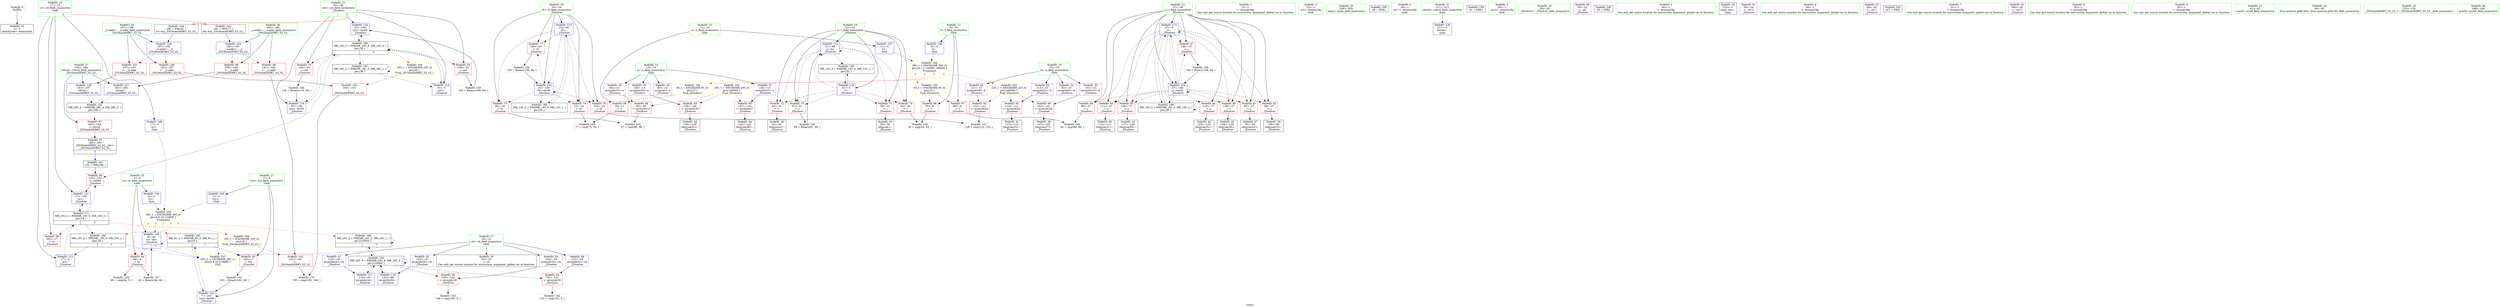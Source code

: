 digraph "SVFG" {
	label="SVFG";

	Node0x558895a25160 [shape=record,color=grey,label="{NodeID: 0\nNullPtr}"];
	Node0x558895a25160 -> Node0x558895a3f830[style=solid];
	Node0x558895a40660 [shape=record,color=red,label="{NodeID: 97\n203\<--183\n\<--retval\n_ZSt3maxIiERKT_S2_S2_\n}"];
	Node0x558895a40660 -> Node0x558895a404c0[style=solid];
	Node0x558895a3e7b0 [shape=record,color=green,label="{NodeID: 14\n13\<--14\na\<--a_field_insensitive\nGlob }"];
	Node0x558895a3e7b0 -> Node0x558895a415b0[style=solid];
	Node0x558895a3e7b0 -> Node0x558895a41680[style=solid];
	Node0x558895a3e7b0 -> Node0x558895a41750[style=solid];
	Node0x558895a3e7b0 -> Node0x558895a41820[style=solid];
	Node0x558895a412b0 [shape=record,color=blue,label="{NodeID: 111\n31\<--68\ni\<--inc\n_Z5solvev\n}"];
	Node0x558895a412b0 -> Node0x558895a42790[style=dashed];
	Node0x558895a412b0 -> Node0x558895a42860[style=dashed];
	Node0x558895a412b0 -> Node0x558895a42930[style=dashed];
	Node0x558895a412b0 -> Node0x558895a42a00[style=dashed];
	Node0x558895a412b0 -> Node0x558895a412b0[style=dashed];
	Node0x558895a412b0 -> Node0x558895a536f0[style=dashed];
	Node0x558895a3f4c0 [shape=record,color=green,label="{NodeID: 28\n185\<--186\n__a.addr\<--__a.addr_field_insensitive\n_ZSt3maxIiERKT_S2_S2_\n}"];
	Node0x558895a3f4c0 -> Node0x558895a40730[style=solid];
	Node0x558895a3f4c0 -> Node0x558895a40800[style=solid];
	Node0x558895a3f4c0 -> Node0x558895a46460[style=solid];
	Node0x558895a58f20 [shape=record,color=yellow,style=double,label="{NodeID: 208\n10V_1 = ENCHI(MR_10V_0)\npts\{18 \}\nFun[_ZSt3maxIiERKT_S2_S2_]}"];
	Node0x558895a58f20 -> Node0x558895a40a70[style=dashed];
	Node0x558895a46530 [shape=record,color=blue,label="{NodeID: 125\n187\<--182\n__b.addr\<--__b\n_ZSt3maxIiERKT_S2_S2_\n}"];
	Node0x558895a46530 -> Node0x558895a408d0[style=dashed];
	Node0x558895a46530 -> Node0x558895a409a0[style=dashed];
	Node0x558895a400b0 [shape=record,color=black,label="{NodeID: 42\n120\<--119\nidxprom25\<--\n_Z5solvev\n}"];
	Node0x558895a41c30 [shape=record,color=purple,label="{NodeID: 56\n104\<--19\narrayidx18\<--ch\n_Z5solvev\n}"];
	Node0x558895a41c30 -> Node0x558895a437d0[style=solid];
	Node0x558895a42790 [shape=record,color=red,label="{NodeID: 70\n54\<--31\n\<--i\n_Z5solvev\n}"];
	Node0x558895a42790 -> Node0x558895a49460[style=solid];
	Node0x558895a492e0 [shape=record,color=grey,label="{NodeID: 167\n124 = cmp(122, 123, )\n}"];
	Node0x558895a432f0 [shape=record,color=red,label="{NodeID: 84\n119\<--37\n\<--j\n_Z5solvev\n}"];
	Node0x558895a432f0 -> Node0x558895a400b0[style=solid];
	Node0x558895a24840 [shape=record,color=green,label="{NodeID: 1\n5\<--1\n\<--dummyObj\nCan only get source location for instruction, argument, global var or function.}"];
	Node0x558895a522f0 [shape=record,color=black,label="{NodeID: 181\nMR_28V_3 = PHI(MR_28V_4, MR_28V_2, )\npts\{184 \}\n}"];
	Node0x558895a522f0 -> Node0x558895a40660[style=dashed];
	Node0x558895a40730 [shape=record,color=red,label="{NodeID: 98\n191\<--185\n\<--__a.addr\n_ZSt3maxIiERKT_S2_S2_\n}"];
	Node0x558895a40730 -> Node0x558895a40a70[style=solid];
	Node0x558895a3e8b0 [shape=record,color=green,label="{NodeID: 15\n15\<--16\nb\<--b_field_insensitive\nGlob }"];
	Node0x558895a3e8b0 -> Node0x558895a418f0[style=solid];
	Node0x558895a3e8b0 -> Node0x558895a419c0[style=solid];
	Node0x558895a3e8b0 -> Node0x558895a41a90[style=solid];
	Node0x558895a3e8b0 -> Node0x558895a41b60[style=solid];
	Node0x558895a447b0 [shape=record,color=yellow,style=double,label="{NodeID: 195\n6V_1 = ENCHI(MR_6V_0)\npts\{10 \}\nFun[_Z5solvev]}"];
	Node0x558895a447b0 -> Node0x558895a42450[style=dashed];
	Node0x558895a447b0 -> Node0x558895a42520[style=dashed];
	Node0x558895a41380 [shape=record,color=blue,label="{NodeID: 112\n17\<--5\nre\<--\n_Z5solvev\n}"];
	Node0x558895a41380 -> Node0x558895a4f0f0[style=dashed];
	Node0x558895a3f590 [shape=record,color=green,label="{NodeID: 29\n187\<--188\n__b.addr\<--__b.addr_field_insensitive\n_ZSt3maxIiERKT_S2_S2_\n}"];
	Node0x558895a3f590 -> Node0x558895a408d0[style=solid];
	Node0x558895a3f590 -> Node0x558895a409a0[style=solid];
	Node0x558895a3f590 -> Node0x558895a46530[style=solid];
	Node0x558895a59030 [shape=record,color=yellow,style=double,label="{NodeID: 209\n16V_1 = ENCHI(MR_16V_0)\npts\{36 \}\nFun[_ZSt3maxIiERKT_S2_S2_]}"];
	Node0x558895a59030 -> Node0x558895a40b40[style=dashed];
	Node0x558895a46600 [shape=record,color=blue,label="{NodeID: 126\n183\<--197\nretval\<--\n_ZSt3maxIiERKT_S2_S2_\n}"];
	Node0x558895a46600 -> Node0x558895a522f0[style=dashed];
	Node0x558895a40180 [shape=record,color=black,label="{NodeID: 43\n127\<--126\nidxprom29\<--\n_Z5solvev\n}"];
	Node0x558895a41d00 [shape=record,color=purple,label="{NodeID: 57\n116\<--19\narrayidx24\<--ch\n_Z5solvev\n}"];
	Node0x558895a41d00 -> Node0x558895a45eb0[style=solid];
	Node0x558895a5b570 [shape=record,color=yellow,style=double,label="{NodeID: 237\n36V_2 = CSCHI(MR_36V_1)\npts\{6 8 18 210000 \}\nCS[]}"];
	Node0x558895a42860 [shape=record,color=red,label="{NodeID: 71\n58\<--31\n\<--i\n_Z5solvev\n}"];
	Node0x558895a42860 -> Node0x558895a3fb00[style=solid];
	Node0x558895a49460 [shape=record,color=grey,label="{NodeID: 168\n56 = cmp(54, 55, )\n}"];
	Node0x558895a433c0 [shape=record,color=red,label="{NodeID: 85\n126\<--37\n\<--j\n_Z5solvev\n}"];
	Node0x558895a433c0 -> Node0x558895a40180[style=solid];
	Node0x558895a24020 [shape=record,color=green,label="{NodeID: 2\n22\<--1\n.str\<--dummyObj\nGlob }"];
	Node0x558895a40800 [shape=record,color=red,label="{NodeID: 99\n200\<--185\n\<--__a.addr\n_ZSt3maxIiERKT_S2_S2_\n}"];
	Node0x558895a40800 -> Node0x558895a466d0[style=solid];
	Node0x558895a3e9b0 [shape=record,color=green,label="{NodeID: 16\n17\<--18\nre\<--re_field_insensitive\nGlob |{|<s4>5}}"];
	Node0x558895a3e9b0 -> Node0x558895a426c0[style=solid];
	Node0x558895a3e9b0 -> Node0x558895a41010[style=solid];
	Node0x558895a3e9b0 -> Node0x558895a41380[style=solid];
	Node0x558895a3e9b0 -> Node0x558895a461f0[style=solid];
	Node0x558895a3e9b0:s4 -> Node0x558895a672e0[style=solid,color=red];
	Node0x558895a44890 [shape=record,color=yellow,style=double,label="{NodeID: 196\n8V_1 = ENCHI(MR_8V_0)\npts\{12 \}\nFun[_Z5solvev]}"];
	Node0x558895a44890 -> Node0x558895a425f0[style=dashed];
	Node0x558895a41450 [shape=record,color=blue,label="{NodeID: 113\n33\<--69\ni5\<--\n_Z5solvev\n}"];
	Node0x558895a41450 -> Node0x558895a42ad0[style=dashed];
	Node0x558895a41450 -> Node0x558895a42ba0[style=dashed];
	Node0x558895a41450 -> Node0x558895a42c70[style=dashed];
	Node0x558895a41450 -> Node0x558895a42d40[style=dashed];
	Node0x558895a41450 -> Node0x558895a462c0[style=dashed];
	Node0x558895a41450 -> Node0x558895a53bf0[style=dashed];
	Node0x558895a3f660 [shape=record,color=green,label="{NodeID: 30\n208\<--209\nmain\<--main_field_insensitive\n}"];
	Node0x558895a466d0 [shape=record,color=blue,label="{NodeID: 127\n183\<--200\nretval\<--\n_ZSt3maxIiERKT_S2_S2_\n}"];
	Node0x558895a466d0 -> Node0x558895a522f0[style=dashed];
	Node0x558895a40250 [shape=record,color=black,label="{NodeID: 44\n130\<--129\nidxprom31\<--\n_Z5solvev\n}"];
	Node0x558895a41dd0 [shape=record,color=purple,label="{NodeID: 58\n131\<--19\narrayidx32\<--ch\n_Z5solvev\n}"];
	Node0x558895a41dd0 -> Node0x558895a43b10[style=solid];
	Node0x558895a66d20 [shape=record,color=black,label="{NodeID: 238\n40 = PHI()\n}"];
	Node0x558895a480e0 [shape=record,color=grey,label="{NodeID: 155\n109 = Binary(108, 69, )\n}"];
	Node0x558895a480e0 -> Node0x558895a45de0[style=solid];
	Node0x558895a42930 [shape=record,color=red,label="{NodeID: 72\n61\<--31\n\<--i\n_Z5solvev\n}"];
	Node0x558895a42930 -> Node0x558895a3fbd0[style=solid];
	Node0x558895a495e0 [shape=record,color=grey,label="{NodeID: 169\n48 = cmp(44, 5, )\n}"];
	Node0x558895a43490 [shape=record,color=red,label="{NodeID: 86\n138\<--37\n\<--j\n_Z5solvev\n}"];
	Node0x558895a43490 -> Node0x558895a40320[style=solid];
	Node0x558895a3d6f0 [shape=record,color=green,label="{NodeID: 3\n24\<--1\n.str.1\<--dummyObj\nGlob }"];
	Node0x558895a52cf0 [shape=record,color=black,label="{NodeID: 183\nMR_4V_2 = PHI(MR_4V_3, MR_4V_1, )\npts\{8 \}\n|{|<s2>7}}"];
	Node0x558895a52cf0 -> Node0x558895a42380[style=dashed];
	Node0x558895a52cf0 -> Node0x558895a46390[style=dashed];
	Node0x558895a52cf0:s2 -> Node0x558895a5b570[style=dashed,color=blue];
	Node0x558895a408d0 [shape=record,color=red,label="{NodeID: 100\n193\<--187\n\<--__b.addr\n_ZSt3maxIiERKT_S2_S2_\n}"];
	Node0x558895a408d0 -> Node0x558895a40b40[style=solid];
	Node0x558895a3eab0 [shape=record,color=green,label="{NodeID: 17\n19\<--21\nch\<--ch_field_insensitive\nGlob }"];
	Node0x558895a3eab0 -> Node0x558895a3fa00[style=solid];
	Node0x558895a3eab0 -> Node0x558895a41c30[style=solid];
	Node0x558895a3eab0 -> Node0x558895a41d00[style=solid];
	Node0x558895a3eab0 -> Node0x558895a41dd0[style=solid];
	Node0x558895a3eab0 -> Node0x558895a41ea0[style=solid];
	Node0x558895a41520 [shape=record,color=blue,label="{NodeID: 114\n35\<--5\ncnt\<--\n_Z5solvev\n}"];
	Node0x558895a41520 -> Node0x558895a54ff0[style=dashed];
	Node0x558895a3f760 [shape=record,color=green,label="{NodeID: 31\n211\<--212\nretval\<--retval_field_insensitive\nmain\n}"];
	Node0x558895a3f760 -> Node0x558895a467a0[style=solid];
	Node0x558895a467a0 [shape=record,color=blue,label="{NodeID: 128\n211\<--5\nretval\<--\nmain\n}"];
	Node0x558895a40320 [shape=record,color=black,label="{NodeID: 45\n139\<--138\nidxprom36\<--\n_Z5solvev\n}"];
	Node0x558895a41ea0 [shape=record,color=purple,label="{NodeID: 59\n143\<--19\narrayidx39\<--ch\n_Z5solvev\n}"];
	Node0x558895a41ea0 -> Node0x558895a46050[style=solid];
	Node0x558895a66e20 [shape=record,color=black,label="{NodeID: 239\n51 = PHI()\n}"];
	Node0x558895a48260 [shape=record,color=grey,label="{NodeID: 156\n68 = Binary(67, 69, )\n}"];
	Node0x558895a48260 -> Node0x558895a412b0[style=solid];
	Node0x558895a42a00 [shape=record,color=red,label="{NodeID: 73\n67\<--31\n\<--i\n_Z5solvev\n}"];
	Node0x558895a42a00 -> Node0x558895a48260[style=solid];
	Node0x558895a49760 [shape=record,color=grey,label="{NodeID: 170\n195 = cmp(192, 194, )\n}"];
	Node0x558895a43560 [shape=record,color=red,label="{NodeID: 87\n148\<--37\n\<--j\n_Z5solvev\n}"];
	Node0x558895a43560 -> Node0x558895a48560[style=solid];
	Node0x558895a3dfe0 [shape=record,color=green,label="{NodeID: 4\n26\<--1\n.str.2\<--dummyObj\nGlob }"];
	Node0x558895a531f0 [shape=record,color=black,label="{NodeID: 184\nMR_10V_2 = PHI(MR_10V_4, MR_10V_1, )\npts\{18 \}\n|{|<s1>7}}"];
	Node0x558895a531f0 -> Node0x558895a41380[style=dashed];
	Node0x558895a531f0:s1 -> Node0x558895a5b570[style=dashed,color=blue];
	Node0x558895a409a0 [shape=record,color=red,label="{NodeID: 101\n197\<--187\n\<--__b.addr\n_ZSt3maxIiERKT_S2_S2_\n}"];
	Node0x558895a409a0 -> Node0x558895a46600[style=solid];
	Node0x558895a3ebb0 [shape=record,color=green,label="{NodeID: 18\n28\<--29\n_Z5solvev\<--_Z5solvev_field_insensitive\n}"];
	Node0x558895a45d10 [shape=record,color=blue,label="{NodeID: 115\n37\<--5\nj\<--\n_Z5solvev\n}"];
	Node0x558895a45d10 -> Node0x558895a42fb0[style=dashed];
	Node0x558895a45d10 -> Node0x558895a43080[style=dashed];
	Node0x558895a45d10 -> Node0x558895a43150[style=dashed];
	Node0x558895a45d10 -> Node0x558895a43220[style=dashed];
	Node0x558895a45d10 -> Node0x558895a432f0[style=dashed];
	Node0x558895a45d10 -> Node0x558895a433c0[style=dashed];
	Node0x558895a45d10 -> Node0x558895a43490[style=dashed];
	Node0x558895a45d10 -> Node0x558895a43560[style=dashed];
	Node0x558895a45d10 -> Node0x558895a45d10[style=dashed];
	Node0x558895a45d10 -> Node0x558895a46120[style=dashed];
	Node0x558895a45d10 -> Node0x558895a545f0[style=dashed];
	Node0x558895a3f830 [shape=record,color=black,label="{NodeID: 32\n2\<--3\ndummyVal\<--dummyVal\n}"];
	Node0x558895a403f0 [shape=record,color=black,label="{NodeID: 46\n142\<--141\nidxprom38\<--\n_Z5solvev\n}"];
	Node0x558895a41f70 [shape=record,color=purple,label="{NodeID: 60\n39\<--22\n\<--.str\n_Z5solvev\n}"];
	Node0x558895a66f20 [shape=record,color=black,label="{NodeID: 240\n65 = PHI()\n}"];
	Node0x558895a483e0 [shape=record,color=grey,label="{NodeID: 157\n45 = Binary(44, 46, )\n}"];
	Node0x558895a483e0 -> Node0x558895a41110[style=solid];
	Node0x558895a42ad0 [shape=record,color=red,label="{NodeID: 74\n75\<--33\n\<--i5\n_Z5solvev\n}"];
	Node0x558895a42ad0 -> Node0x558895a48e60[style=solid];
	Node0x558895a4f0f0 [shape=record,color=black,label="{NodeID: 171\nMR_10V_4 = PHI(MR_10V_5, MR_10V_3, )\npts\{18 \}\n|{|<s4>5}}"];
	Node0x558895a4f0f0 -> Node0x558895a426c0[style=dashed];
	Node0x558895a4f0f0 -> Node0x558895a40590[style=dashed];
	Node0x558895a4f0f0 -> Node0x558895a461f0[style=dashed];
	Node0x558895a4f0f0 -> Node0x558895a531f0[style=dashed];
	Node0x558895a4f0f0:s4 -> Node0x558895a58f20[style=dashed,color=red];
	Node0x558895a43630 [shape=record,color=red,label="{NodeID: 88\n95\<--94\n\<--arrayidx13\n_Z5solvev\n}"];
	Node0x558895a43630 -> Node0x558895a48fe0[style=solid];
	Node0x558895a3e070 [shape=record,color=green,label="{NodeID: 5\n46\<--1\n\<--dummyObj\nCan only get source location for instruction, argument, global var or function.}"];
	Node0x558895a536f0 [shape=record,color=black,label="{NodeID: 185\nMR_12V_2 = PHI(MR_12V_4, MR_12V_1, )\npts\{32 \}\n}"];
	Node0x558895a536f0 -> Node0x558895a411e0[style=dashed];
	Node0x558895a40a70 [shape=record,color=red,label="{NodeID: 102\n192\<--191\n\<--\n_ZSt3maxIiERKT_S2_S2_\n}"];
	Node0x558895a40a70 -> Node0x558895a49760[style=solid];
	Node0x558895a3ecb0 [shape=record,color=green,label="{NodeID: 19\n31\<--32\ni\<--i_field_insensitive\n_Z5solvev\n}"];
	Node0x558895a3ecb0 -> Node0x558895a42790[style=solid];
	Node0x558895a3ecb0 -> Node0x558895a42860[style=solid];
	Node0x558895a3ecb0 -> Node0x558895a42930[style=solid];
	Node0x558895a3ecb0 -> Node0x558895a42a00[style=solid];
	Node0x558895a3ecb0 -> Node0x558895a411e0[style=solid];
	Node0x558895a3ecb0 -> Node0x558895a412b0[style=solid];
	Node0x558895a45de0 [shape=record,color=blue,label="{NodeID: 116\n35\<--109\ncnt\<--inc20\n_Z5solvev\n}"];
	Node0x558895a45de0 -> Node0x558895a54ff0[style=dashed];
	Node0x558895a3f930 [shape=record,color=black,label="{NodeID: 33\n210\<--5\nmain_ret\<--\nmain\n}"];
	Node0x558895a404c0 [shape=record,color=black,label="{NodeID: 47\n180\<--203\n_ZSt3maxIiERKT_S2_S2__ret\<--\n_ZSt3maxIiERKT_S2_S2_\n|{<s0>5}}"];
	Node0x558895a404c0:s0 -> Node0x558895a67020[style=solid,color=blue];
	Node0x558895a42040 [shape=record,color=purple,label="{NodeID: 61\n50\<--24\n\<--.str.1\n_Z5solvev\n}"];
	Node0x558895a67020 [shape=record,color=black,label="{NodeID: 241\n152 = PHI(180, )\n}"];
	Node0x558895a67020 -> Node0x558895a40590[style=solid];
	Node0x558895a48560 [shape=record,color=grey,label="{NodeID: 158\n149 = Binary(148, 69, )\n}"];
	Node0x558895a48560 -> Node0x558895a46120[style=solid];
	Node0x558895a42ba0 [shape=record,color=red,label="{NodeID: 75\n96\<--33\n\<--i5\n_Z5solvev\n}"];
	Node0x558895a42ba0 -> Node0x558895a48fe0[style=solid];
	Node0x558895a43700 [shape=record,color=red,label="{NodeID: 89\n102\<--101\n\<--arrayidx16\n_Z5solvev\n}"];
	Node0x558895a43700 -> Node0x558895a3fe40[style=solid];
	Node0x558895a3e100 [shape=record,color=green,label="{NodeID: 6\n69\<--1\n\<--dummyObj\nCan only get source location for instruction, argument, global var or function.}"];
	Node0x558895a53bf0 [shape=record,color=black,label="{NodeID: 186\nMR_14V_2 = PHI(MR_14V_4, MR_14V_1, )\npts\{34 \}\n}"];
	Node0x558895a53bf0 -> Node0x558895a41450[style=dashed];
	Node0x558895a40b40 [shape=record,color=red,label="{NodeID: 103\n194\<--193\n\<--\n_ZSt3maxIiERKT_S2_S2_\n}"];
	Node0x558895a40b40 -> Node0x558895a49760[style=solid];
	Node0x558895a3ed80 [shape=record,color=green,label="{NodeID: 20\n33\<--34\ni5\<--i5_field_insensitive\n_Z5solvev\n}"];
	Node0x558895a3ed80 -> Node0x558895a42ad0[style=solid];
	Node0x558895a3ed80 -> Node0x558895a42ba0[style=solid];
	Node0x558895a3ed80 -> Node0x558895a42c70[style=solid];
	Node0x558895a3ed80 -> Node0x558895a42d40[style=solid];
	Node0x558895a3ed80 -> Node0x558895a41450[style=solid];
	Node0x558895a3ed80 -> Node0x558895a462c0[style=solid];
	Node0x558895a45eb0 [shape=record,color=blue,label="{NodeID: 117\n116\<--69\narrayidx24\<--\n_Z5solvev\n}"];
	Node0x558895a45eb0 -> Node0x558895a440c0[style=dashed];
	Node0x558895a3fa00 [shape=record,color=black,label="{NodeID: 34\n20\<--19\n\<--ch\nCan only get source location for instruction, argument, global var or function.}"];
	Node0x558895a415b0 [shape=record,color=purple,label="{NodeID: 48\n60\<--13\narrayidx\<--a\n_Z5solvev\n}"];
	Node0x558895a42110 [shape=record,color=purple,label="{NodeID: 62\n64\<--24\n\<--.str.1\n_Z5solvev\n}"];
	Node0x558895a67210 [shape=record,color=black,label="{NodeID: 242\n167 = PHI()\n}"];
	Node0x558895a486e0 [shape=record,color=grey,label="{NodeID: 159\n159 = Binary(158, 69, )\n}"];
	Node0x558895a486e0 -> Node0x558895a462c0[style=solid];
	Node0x558895a42c70 [shape=record,color=red,label="{NodeID: 76\n123\<--33\n\<--i5\n_Z5solvev\n}"];
	Node0x558895a42c70 -> Node0x558895a492e0[style=solid];
	Node0x558895a437d0 [shape=record,color=red,label="{NodeID: 90\n105\<--104\n\<--arrayidx18\n_Z5solvev\n}"];
	Node0x558895a437d0 -> Node0x558895a48ce0[style=solid];
	Node0x558895a3e190 [shape=record,color=green,label="{NodeID: 7\n81\<--1\n\<--dummyObj\nCan only get source location for instruction, argument, global var or function.}"];
	Node0x558895a540f0 [shape=record,color=black,label="{NodeID: 187\nMR_16V_2 = PHI(MR_16V_3, MR_16V_1, )\npts\{36 \}\n}"];
	Node0x558895a540f0 -> Node0x558895a41520[style=dashed];
	Node0x558895a540f0 -> Node0x558895a540f0[style=dashed];
	Node0x558895a40c10 [shape=record,color=blue,label="{NodeID: 104\n4\<--5\ntc\<--\nGlob }"];
	Node0x558895a40c10 -> Node0x558895a58bc0[style=dashed];
	Node0x558895a3ee50 [shape=record,color=green,label="{NodeID: 21\n35\<--36\ncnt\<--cnt_field_insensitive\n_Z5solvev\n|{|<s5>5}}"];
	Node0x558895a3ee50 -> Node0x558895a42e10[style=solid];
	Node0x558895a3ee50 -> Node0x558895a42ee0[style=solid];
	Node0x558895a3ee50 -> Node0x558895a41520[style=solid];
	Node0x558895a3ee50 -> Node0x558895a45de0[style=solid];
	Node0x558895a3ee50 -> Node0x558895a45f80[style=solid];
	Node0x558895a3ee50:s5 -> Node0x558895a67410[style=solid,color=red];
	Node0x558895a45f80 [shape=record,color=blue,label="{NodeID: 118\n35\<--136\ncnt\<--inc35\n_Z5solvev\n}"];
	Node0x558895a45f80 -> Node0x558895a54ff0[style=dashed];
	Node0x558895a3fb00 [shape=record,color=black,label="{NodeID: 35\n59\<--58\nidxprom\<--\n_Z5solvev\n}"];
	Node0x558895a41680 [shape=record,color=purple,label="{NodeID: 49\n94\<--13\narrayidx13\<--a\n_Z5solvev\n}"];
	Node0x558895a41680 -> Node0x558895a43630[style=solid];
	Node0x558895a421e0 [shape=record,color=purple,label="{NodeID: 63\n166\<--26\n\<--.str.2\n_Z5solvev\n}"];
	Node0x558895a672e0 [shape=record,color=black,label="{NodeID: 243\n181 = PHI(17, )\n0th arg _ZSt3maxIiERKT_S2_S2_ }"];
	Node0x558895a672e0 -> Node0x558895a46460[style=solid];
	Node0x558895a48860 [shape=record,color=grey,label="{NodeID: 160\n136 = Binary(135, 69, )\n}"];
	Node0x558895a48860 -> Node0x558895a45f80[style=solid];
	Node0x558895a42d40 [shape=record,color=red,label="{NodeID: 77\n158\<--33\n\<--i5\n_Z5solvev\n}"];
	Node0x558895a42d40 -> Node0x558895a486e0[style=solid];
	Node0x558895a438a0 [shape=record,color=red,label="{NodeID: 91\n114\<--113\n\<--arrayidx22\n_Z5solvev\n}"];
	Node0x558895a438a0 -> Node0x558895a3ffe0[style=solid];
	Node0x558895a3e220 [shape=record,color=green,label="{NodeID: 8\n82\<--1\n\<--dummyObj\nCan only get source location for instruction, argument, global var or function.}"];
	Node0x558895a545f0 [shape=record,color=black,label="{NodeID: 188\nMR_18V_2 = PHI(MR_18V_3, MR_18V_1, )\npts\{38 \}\n}"];
	Node0x558895a545f0 -> Node0x558895a45d10[style=dashed];
	Node0x558895a545f0 -> Node0x558895a545f0[style=dashed];
	Node0x558895a40d10 [shape=record,color=blue,label="{NodeID: 105\n7\<--5\ntcn\<--\nGlob }"];
	Node0x558895a40d10 -> Node0x558895a58bc0[style=dashed];
	Node0x558895a3ef20 [shape=record,color=green,label="{NodeID: 22\n37\<--38\nj\<--j_field_insensitive\n_Z5solvev\n}"];
	Node0x558895a3ef20 -> Node0x558895a42fb0[style=solid];
	Node0x558895a3ef20 -> Node0x558895a43080[style=solid];
	Node0x558895a3ef20 -> Node0x558895a43150[style=solid];
	Node0x558895a3ef20 -> Node0x558895a43220[style=solid];
	Node0x558895a3ef20 -> Node0x558895a432f0[style=solid];
	Node0x558895a3ef20 -> Node0x558895a433c0[style=solid];
	Node0x558895a3ef20 -> Node0x558895a43490[style=solid];
	Node0x558895a3ef20 -> Node0x558895a43560[style=solid];
	Node0x558895a3ef20 -> Node0x558895a45d10[style=solid];
	Node0x558895a3ef20 -> Node0x558895a46120[style=solid];
	Node0x558895a58920 [shape=record,color=yellow,style=double,label="{NodeID: 202\n20V_1 = ENCHI(MR_20V_0)\npts\{140000 \}\nFun[_Z5solvev]}"];
	Node0x558895a58920 -> Node0x558895a43630[style=dashed];
	Node0x558895a58920 -> Node0x558895a43a40[style=dashed];
	Node0x558895a58920 -> Node0x558895a43be0[style=dashed];
	Node0x558895a46050 [shape=record,color=blue,label="{NodeID: 119\n143\<--69\narrayidx39\<--\n_Z5solvev\n}"];
	Node0x558895a46050 -> Node0x558895a440c0[style=dashed];
	Node0x558895a3fbd0 [shape=record,color=black,label="{NodeID: 36\n62\<--61\nidxprom2\<--\n_Z5solvev\n}"];
	Node0x558895a41750 [shape=record,color=purple,label="{NodeID: 50\n128\<--13\narrayidx30\<--a\n_Z5solvev\n}"];
	Node0x558895a41750 -> Node0x558895a43a40[style=solid];
	Node0x558895a422b0 [shape=record,color=red,label="{NodeID: 64\n44\<--4\n\<--tc\n_Z5solvev\n}"];
	Node0x558895a422b0 -> Node0x558895a483e0[style=solid];
	Node0x558895a422b0 -> Node0x558895a495e0[style=solid];
	Node0x558895a67410 [shape=record,color=black,label="{NodeID: 244\n182 = PHI(35, )\n1st arg _ZSt3maxIiERKT_S2_S2_ }"];
	Node0x558895a67410 -> Node0x558895a46530[style=solid];
	Node0x558895a489e0 [shape=record,color=grey,label="{NodeID: 161\n163 = Binary(162, 69, )\n}"];
	Node0x558895a489e0 -> Node0x558895a46390[style=solid];
	Node0x558895a42e10 [shape=record,color=red,label="{NodeID: 78\n108\<--35\n\<--cnt\n_Z5solvev\n}"];
	Node0x558895a42e10 -> Node0x558895a480e0[style=solid];
	Node0x558895a43970 [shape=record,color=red,label="{NodeID: 92\n122\<--121\n\<--arrayidx26\n_Z5solvev\n}"];
	Node0x558895a43970 -> Node0x558895a492e0[style=solid];
	Node0x558895a3e2b0 [shape=record,color=green,label="{NodeID: 9\n83\<--1\n\<--dummyObj\nCan only get source location for instruction, argument, global var or function.}"];
	Node0x558895a54af0 [shape=record,color=black,label="{NodeID: 189\nMR_24V_2 = PHI(MR_24V_3, MR_24V_1, )\npts\{210000 \}\n|{|<s2>7}}"];
	Node0x558895a54af0 -> Node0x558895a54af0[style=dashed];
	Node0x558895a54af0 -> Node0x558895a440c0[style=dashed];
	Node0x558895a54af0:s2 -> Node0x558895a5b570[style=dashed,color=blue];
	Node0x558895a40e10 [shape=record,color=blue,label="{NodeID: 106\n9\<--5\nf\<--\nGlob }"];
	Node0x558895a40e10 -> Node0x558895a58d00[style=dashed];
	Node0x558895a3eff0 [shape=record,color=green,label="{NodeID: 23\n41\<--42\nscanf\<--scanf_field_insensitive\n}"];
	Node0x558895a58a00 [shape=record,color=yellow,style=double,label="{NodeID: 203\n22V_1 = ENCHI(MR_22V_0)\npts\{160000 \}\nFun[_Z5solvev]}"];
	Node0x558895a58a00 -> Node0x558895a43700[style=dashed];
	Node0x558895a58a00 -> Node0x558895a438a0[style=dashed];
	Node0x558895a58a00 -> Node0x558895a43970[style=dashed];
	Node0x558895a46120 [shape=record,color=blue,label="{NodeID: 120\n37\<--149\nj\<--inc42\n_Z5solvev\n}"];
	Node0x558895a46120 -> Node0x558895a42fb0[style=dashed];
	Node0x558895a46120 -> Node0x558895a43080[style=dashed];
	Node0x558895a46120 -> Node0x558895a43150[style=dashed];
	Node0x558895a46120 -> Node0x558895a43220[style=dashed];
	Node0x558895a46120 -> Node0x558895a432f0[style=dashed];
	Node0x558895a46120 -> Node0x558895a433c0[style=dashed];
	Node0x558895a46120 -> Node0x558895a43490[style=dashed];
	Node0x558895a46120 -> Node0x558895a43560[style=dashed];
	Node0x558895a46120 -> Node0x558895a45d10[style=dashed];
	Node0x558895a46120 -> Node0x558895a46120[style=dashed];
	Node0x558895a46120 -> Node0x558895a545f0[style=dashed];
	Node0x558895a3fca0 [shape=record,color=black,label="{NodeID: 37\n93\<--92\nidxprom12\<--\n_Z5solvev\n}"];
	Node0x558895a41820 [shape=record,color=purple,label="{NodeID: 51\n140\<--13\narrayidx37\<--a\n_Z5solvev\n}"];
	Node0x558895a41820 -> Node0x558895a43be0[style=solid];
	Node0x558895a42380 [shape=record,color=red,label="{NodeID: 65\n162\<--7\n\<--tcn\n_Z5solvev\n}"];
	Node0x558895a42380 -> Node0x558895a489e0[style=solid];
	Node0x558895a48b60 [shape=record,color=grey,label="{NodeID: 162\n133 = cmp(132, 5, )\n}"];
	Node0x558895a42ee0 [shape=record,color=red,label="{NodeID: 79\n135\<--35\n\<--cnt\n_Z5solvev\n}"];
	Node0x558895a42ee0 -> Node0x558895a48860[style=solid];
	Node0x558895a43a40 [shape=record,color=red,label="{NodeID: 93\n129\<--128\n\<--arrayidx30\n_Z5solvev\n}"];
	Node0x558895a43a40 -> Node0x558895a40250[style=solid];
	Node0x558895a3e3b0 [shape=record,color=green,label="{NodeID: 10\n4\<--6\ntc\<--tc_field_insensitive\nGlob }"];
	Node0x558895a3e3b0 -> Node0x558895a422b0[style=solid];
	Node0x558895a3e3b0 -> Node0x558895a40c10[style=solid];
	Node0x558895a3e3b0 -> Node0x558895a41110[style=solid];
	Node0x558895a54ff0 [shape=record,color=black,label="{NodeID: 190\nMR_16V_5 = PHI(MR_16V_9, MR_16V_4, )\npts\{36 \}\n|{|<s8>5}}"];
	Node0x558895a54ff0 -> Node0x558895a42e10[style=dashed];
	Node0x558895a54ff0 -> Node0x558895a42ee0[style=dashed];
	Node0x558895a54ff0 -> Node0x558895a40590[style=dashed];
	Node0x558895a54ff0 -> Node0x558895a41520[style=dashed];
	Node0x558895a54ff0 -> Node0x558895a45de0[style=dashed];
	Node0x558895a54ff0 -> Node0x558895a45f80[style=dashed];
	Node0x558895a54ff0 -> Node0x558895a540f0[style=dashed];
	Node0x558895a54ff0 -> Node0x558895a54ff0[style=dashed];
	Node0x558895a54ff0:s8 -> Node0x558895a59030[style=dashed,color=red];
	Node0x558895a40f10 [shape=record,color=blue,label="{NodeID: 107\n11\<--5\ns\<--\nGlob }"];
	Node0x558895a40f10 -> Node0x558895a58d00[style=dashed];
	Node0x558895a3f0f0 [shape=record,color=green,label="{NodeID: 24\n84\<--85\nllvm.memset.p0i8.i64\<--llvm.memset.p0i8.i64_field_insensitive\n}"];
	Node0x558895a461f0 [shape=record,color=blue,label="{NodeID: 121\n17\<--155\nre\<--\n_Z5solvev\n}"];
	Node0x558895a461f0 -> Node0x558895a4f0f0[style=dashed];
	Node0x558895a3fd70 [shape=record,color=black,label="{NodeID: 38\n100\<--99\nidxprom15\<--\n_Z5solvev\n}"];
	Node0x558895a418f0 [shape=record,color=purple,label="{NodeID: 52\n63\<--15\narrayidx3\<--b\n_Z5solvev\n}"];
	Node0x558895a42450 [shape=record,color=red,label="{NodeID: 66\n55\<--9\n\<--f\n_Z5solvev\n}"];
	Node0x558895a42450 -> Node0x558895a49460[style=solid];
	Node0x558895a48ce0 [shape=record,color=grey,label="{NodeID: 163\n106 = cmp(105, 5, )\n}"];
	Node0x558895a42fb0 [shape=record,color=red,label="{NodeID: 80\n88\<--37\n\<--j\n_Z5solvev\n}"];
	Node0x558895a42fb0 -> Node0x558895a49160[style=solid];
	Node0x558895a43b10 [shape=record,color=red,label="{NodeID: 94\n132\<--131\n\<--arrayidx32\n_Z5solvev\n}"];
	Node0x558895a43b10 -> Node0x558895a48b60[style=solid];
	Node0x558895a3e4b0 [shape=record,color=green,label="{NodeID: 11\n7\<--8\ntcn\<--tcn_field_insensitive\nGlob }"];
	Node0x558895a3e4b0 -> Node0x558895a42380[style=solid];
	Node0x558895a3e4b0 -> Node0x558895a40d10[style=solid];
	Node0x558895a3e4b0 -> Node0x558895a46390[style=solid];
	Node0x558895a41010 [shape=record,color=blue,label="{NodeID: 108\n17\<--5\nre\<--\nGlob }"];
	Node0x558895a41010 -> Node0x558895a58bc0[style=dashed];
	Node0x558895a3f1f0 [shape=record,color=green,label="{NodeID: 25\n153\<--154\n_ZSt3maxIiERKT_S2_S2_\<--_ZSt3maxIiERKT_S2_S2__field_insensitive\n}"];
	Node0x558895a58bc0 [shape=record,color=yellow,style=double,label="{NodeID: 205\n36V_1 = ENCHI(MR_36V_0)\npts\{6 8 18 210000 \}\nFun[main]|{<s0>7|<s1>7|<s2>7|<s3>7|<s4>7}}"];
	Node0x558895a58bc0:s0 -> Node0x558895a422b0[style=dashed,color=red];
	Node0x558895a58bc0:s1 -> Node0x558895a41110[style=dashed,color=red];
	Node0x558895a58bc0:s2 -> Node0x558895a52cf0[style=dashed,color=red];
	Node0x558895a58bc0:s3 -> Node0x558895a531f0[style=dashed,color=red];
	Node0x558895a58bc0:s4 -> Node0x558895a54af0[style=dashed,color=red];
	Node0x558895a462c0 [shape=record,color=blue,label="{NodeID: 122\n33\<--159\ni5\<--inc46\n_Z5solvev\n}"];
	Node0x558895a462c0 -> Node0x558895a42ad0[style=dashed];
	Node0x558895a462c0 -> Node0x558895a42ba0[style=dashed];
	Node0x558895a462c0 -> Node0x558895a42c70[style=dashed];
	Node0x558895a462c0 -> Node0x558895a42d40[style=dashed];
	Node0x558895a462c0 -> Node0x558895a462c0[style=dashed];
	Node0x558895a462c0 -> Node0x558895a53bf0[style=dashed];
	Node0x558895a3fe40 [shape=record,color=black,label="{NodeID: 39\n103\<--102\nidxprom17\<--\n_Z5solvev\n}"];
	Node0x558895a419c0 [shape=record,color=purple,label="{NodeID: 53\n101\<--15\narrayidx16\<--b\n_Z5solvev\n}"];
	Node0x558895a419c0 -> Node0x558895a43700[style=solid];
	Node0x558895a42520 [shape=record,color=red,label="{NodeID: 67\n89\<--9\n\<--f\n_Z5solvev\n}"];
	Node0x558895a42520 -> Node0x558895a49160[style=solid];
	Node0x558895a48e60 [shape=record,color=grey,label="{NodeID: 164\n77 = cmp(75, 76, )\n}"];
	Node0x558895a43080 [shape=record,color=red,label="{NodeID: 81\n92\<--37\n\<--j\n_Z5solvev\n}"];
	Node0x558895a43080 -> Node0x558895a3fca0[style=solid];
	Node0x558895a43be0 [shape=record,color=red,label="{NodeID: 95\n141\<--140\n\<--arrayidx37\n_Z5solvev\n}"];
	Node0x558895a43be0 -> Node0x558895a403f0[style=solid];
	Node0x558895a3e5b0 [shape=record,color=green,label="{NodeID: 12\n9\<--10\nf\<--f_field_insensitive\nGlob }"];
	Node0x558895a3e5b0 -> Node0x558895a42450[style=solid];
	Node0x558895a3e5b0 -> Node0x558895a42520[style=solid];
	Node0x558895a3e5b0 -> Node0x558895a40e10[style=solid];
	Node0x558895a440c0 [shape=record,color=black,label="{NodeID: 192\nMR_24V_4 = PHI(MR_24V_8, MR_24V_3, )\npts\{210000 \}\n}"];
	Node0x558895a440c0 -> Node0x558895a437d0[style=dashed];
	Node0x558895a440c0 -> Node0x558895a43b10[style=dashed];
	Node0x558895a440c0 -> Node0x558895a45eb0[style=dashed];
	Node0x558895a440c0 -> Node0x558895a46050[style=dashed];
	Node0x558895a440c0 -> Node0x558895a54af0[style=dashed];
	Node0x558895a440c0 -> Node0x558895a440c0[style=dashed];
	Node0x558895a41110 [shape=record,color=blue,label="{NodeID: 109\n4\<--45\ntc\<--dec\n_Z5solvev\n|{|<s2>7}}"];
	Node0x558895a41110 -> Node0x558895a422b0[style=dashed];
	Node0x558895a41110 -> Node0x558895a41110[style=dashed];
	Node0x558895a41110:s2 -> Node0x558895a5b570[style=dashed,color=blue];
	Node0x558895a3f2f0 [shape=record,color=green,label="{NodeID: 26\n168\<--169\nprintf\<--printf_field_insensitive\n}"];
	Node0x558895a58d00 [shape=record,color=yellow,style=double,label="{NodeID: 206\n38V_1 = ENCHI(MR_38V_0)\npts\{10 12 140000 160000 \}\nFun[main]|{<s0>7|<s1>7|<s2>7|<s3>7}}"];
	Node0x558895a58d00:s0 -> Node0x558895a447b0[style=dashed,color=red];
	Node0x558895a58d00:s1 -> Node0x558895a44890[style=dashed,color=red];
	Node0x558895a58d00:s2 -> Node0x558895a58920[style=dashed,color=red];
	Node0x558895a58d00:s3 -> Node0x558895a58a00[style=dashed,color=red];
	Node0x558895a46390 [shape=record,color=blue,label="{NodeID: 123\n7\<--163\ntcn\<--inc48\n_Z5solvev\n}"];
	Node0x558895a46390 -> Node0x558895a52cf0[style=dashed];
	Node0x558895a3ff10 [shape=record,color=black,label="{NodeID: 40\n112\<--111\nidxprom21\<--\n_Z5solvev\n}"];
	Node0x558895a41a90 [shape=record,color=purple,label="{NodeID: 54\n113\<--15\narrayidx22\<--b\n_Z5solvev\n}"];
	Node0x558895a41a90 -> Node0x558895a438a0[style=solid];
	Node0x558895a425f0 [shape=record,color=red,label="{NodeID: 68\n76\<--11\n\<--s\n_Z5solvev\n}"];
	Node0x558895a425f0 -> Node0x558895a48e60[style=solid];
	Node0x558895a48fe0 [shape=record,color=grey,label="{NodeID: 165\n97 = cmp(95, 96, )\n}"];
	Node0x558895a43150 [shape=record,color=red,label="{NodeID: 82\n99\<--37\n\<--j\n_Z5solvev\n}"];
	Node0x558895a43150 -> Node0x558895a3fd70[style=solid];
	Node0x558895a40590 [shape=record,color=red,label="{NodeID: 96\n155\<--152\n\<--call44\n_Z5solvev\n}"];
	Node0x558895a40590 -> Node0x558895a461f0[style=solid];
	Node0x558895a3e6b0 [shape=record,color=green,label="{NodeID: 13\n11\<--12\ns\<--s_field_insensitive\nGlob }"];
	Node0x558895a3e6b0 -> Node0x558895a425f0[style=solid];
	Node0x558895a3e6b0 -> Node0x558895a40f10[style=solid];
	Node0x558895a411e0 [shape=record,color=blue,label="{NodeID: 110\n31\<--5\ni\<--\n_Z5solvev\n}"];
	Node0x558895a411e0 -> Node0x558895a42790[style=dashed];
	Node0x558895a411e0 -> Node0x558895a42860[style=dashed];
	Node0x558895a411e0 -> Node0x558895a42930[style=dashed];
	Node0x558895a411e0 -> Node0x558895a42a00[style=dashed];
	Node0x558895a411e0 -> Node0x558895a412b0[style=dashed];
	Node0x558895a411e0 -> Node0x558895a536f0[style=dashed];
	Node0x558895a3f3f0 [shape=record,color=green,label="{NodeID: 27\n183\<--184\nretval\<--retval_field_insensitive\n_ZSt3maxIiERKT_S2_S2_\n}"];
	Node0x558895a3f3f0 -> Node0x558895a40660[style=solid];
	Node0x558895a3f3f0 -> Node0x558895a46600[style=solid];
	Node0x558895a3f3f0 -> Node0x558895a466d0[style=solid];
	Node0x558895a46460 [shape=record,color=blue,label="{NodeID: 124\n185\<--181\n__a.addr\<--__a\n_ZSt3maxIiERKT_S2_S2_\n}"];
	Node0x558895a46460 -> Node0x558895a40730[style=dashed];
	Node0x558895a46460 -> Node0x558895a40800[style=dashed];
	Node0x558895a3ffe0 [shape=record,color=black,label="{NodeID: 41\n115\<--114\nidxprom23\<--\n_Z5solvev\n}"];
	Node0x558895a41b60 [shape=record,color=purple,label="{NodeID: 55\n121\<--15\narrayidx26\<--b\n_Z5solvev\n}"];
	Node0x558895a41b60 -> Node0x558895a43970[style=solid];
	Node0x558895a426c0 [shape=record,color=red,label="{NodeID: 69\n165\<--17\n\<--re\n_Z5solvev\n}"];
	Node0x558895a49160 [shape=record,color=grey,label="{NodeID: 166\n90 = cmp(88, 89, )\n}"];
	Node0x558895a43220 [shape=record,color=red,label="{NodeID: 83\n111\<--37\n\<--j\n_Z5solvev\n}"];
	Node0x558895a43220 -> Node0x558895a3ff10[style=solid];
}

